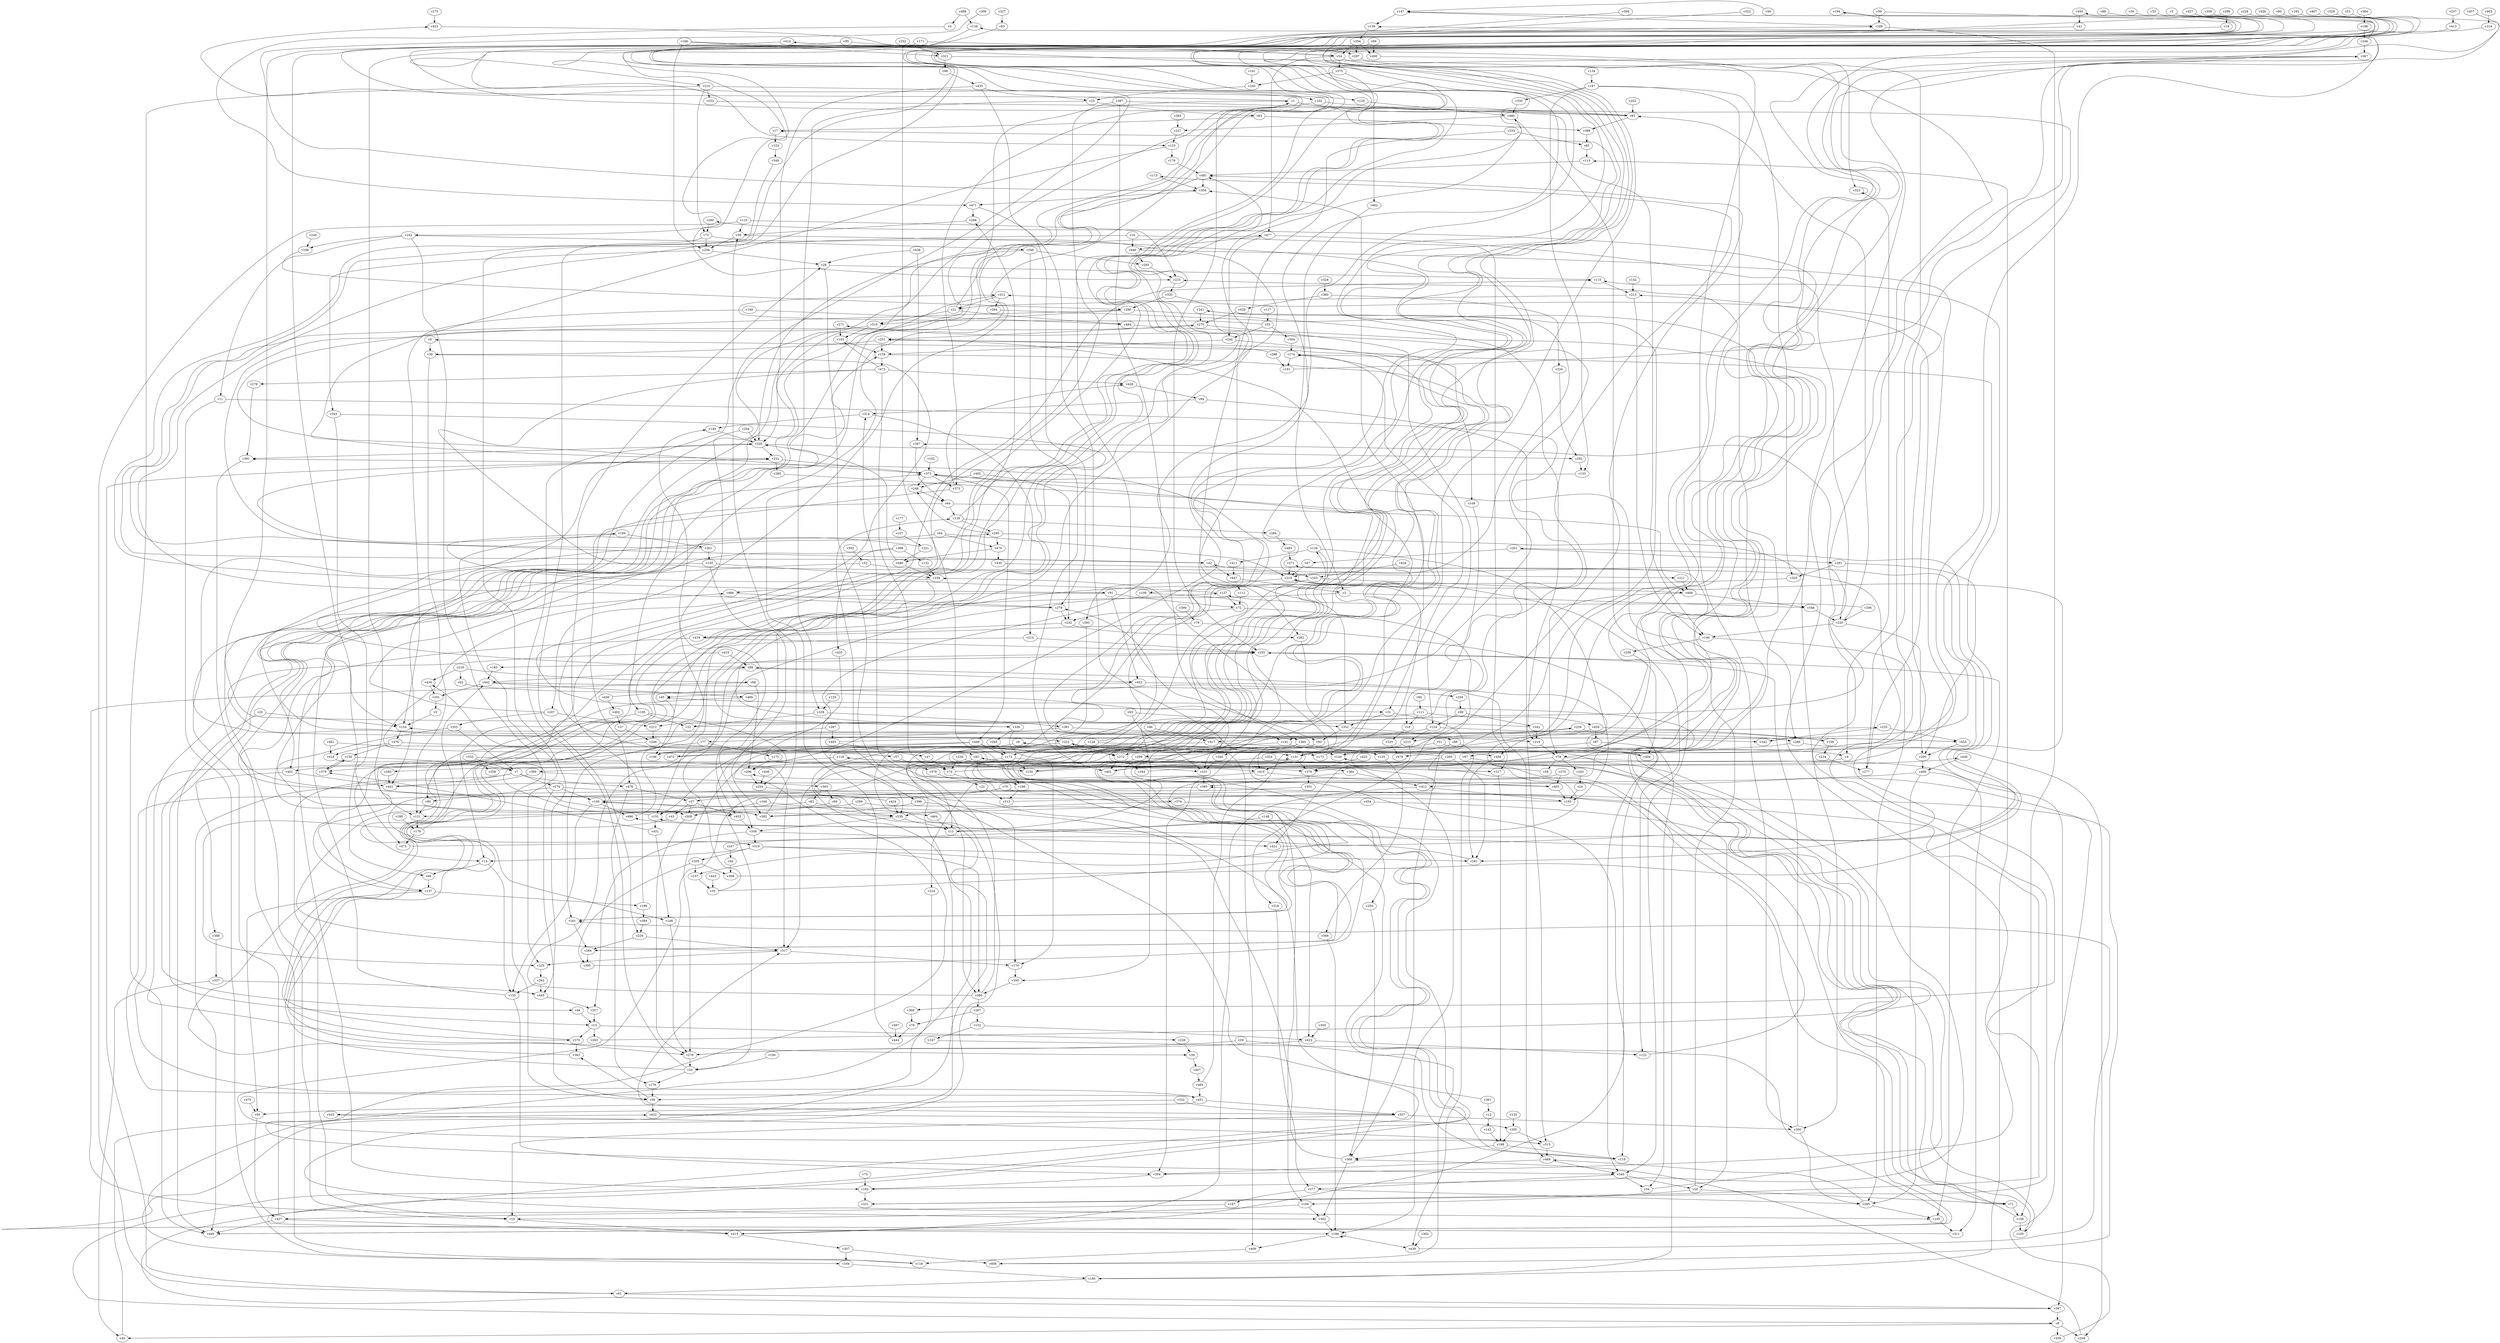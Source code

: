 // Benchmark game 722 - 490 vertices
// time_bound: 39
// targets: v208
digraph G {
    v0 [name="v0", player=0];
    v1 [name="v1", player=0];
    v2 [name="v2", player=0];
    v3 [name="v3", player=0];
    v4 [name="v4", player=0];
    v5 [name="v5", player=0];
    v6 [name="v6", player=1];
    v7 [name="v7", player=1];
    v8 [name="v8", player=1];
    v9 [name="v9", player=0];
    v10 [name="v10", player=0];
    v11 [name="v11", player=0];
    v12 [name="v12", player=0];
    v13 [name="v13", player=0];
    v14 [name="v14", player=0];
    v15 [name="v15", player=1];
    v16 [name="v16", player=0];
    v17 [name="v17", player=0];
    v18 [name="v18", player=1];
    v19 [name="v19", player=0];
    v20 [name="v20", player=0];
    v21 [name="v21", player=0];
    v22 [name="v22", player=0];
    v23 [name="v23", player=1];
    v24 [name="v24", player=0];
    v25 [name="v25", player=0];
    v26 [name="v26", player=0];
    v27 [name="v27", player=1];
    v28 [name="v28", player=1];
    v29 [name="v29", player=1];
    v30 [name="v30", player=0];
    v31 [name="v31", player=0];
    v32 [name="v32", player=0];
    v33 [name="v33", player=0];
    v34 [name="v34", player=1];
    v35 [name="v35", player=0];
    v36 [name="v36", player=0];
    v37 [name="v37", player=1];
    v38 [name="v38", player=0];
    v39 [name="v39", player=0];
    v40 [name="v40", player=0];
    v41 [name="v41", player=0];
    v42 [name="v42", player=0];
    v43 [name="v43", player=0];
    v44 [name="v44", player=0];
    v45 [name="v45", player=0];
    v46 [name="v46", player=1];
    v47 [name="v47", player=1];
    v48 [name="v48", player=1];
    v49 [name="v49", player=0];
    v50 [name="v50", player=0];
    v51 [name="v51", player=0];
    v52 [name="v52", player=1];
    v53 [name="v53", player=1];
    v54 [name="v54", player=1];
    v55 [name="v55", player=1];
    v56 [name="v56", player=1];
    v57 [name="v57", player=0];
    v58 [name="v58", player=1];
    v59 [name="v59", player=0];
    v60 [name="v60", player=0];
    v61 [name="v61", player=0];
    v62 [name="v62", player=0];
    v63 [name="v63", player=0];
    v64 [name="v64", player=0];
    v65 [name="v65", player=1];
    v66 [name="v66", player=1];
    v67 [name="v67", player=1];
    v68 [name="v68", player=1];
    v69 [name="v69", player=1];
    v70 [name="v70", player=0];
    v71 [name="v71", player=1];
    v72 [name="v72", player=0];
    v73 [name="v73", player=0];
    v74 [name="v74", player=1];
    v75 [name="v75", player=1];
    v76 [name="v76", player=1];
    v77 [name="v77", player=1];
    v78 [name="v78", player=0];
    v79 [name="v79", player=0];
    v80 [name="v80", player=1];
    v81 [name="v81", player=0];
    v82 [name="v82", player=1];
    v83 [name="v83", player=1];
    v84 [name="v84", player=1];
    v85 [name="v85", player=0];
    v86 [name="v86", player=1];
    v87 [name="v87", player=1];
    v88 [name="v88", player=0];
    v89 [name="v89", player=0];
    v90 [name="v90", player=1];
    v91 [name="v91", player=0];
    v92 [name="v92", player=1];
    v93 [name="v93", player=1];
    v94 [name="v94", player=1];
    v95 [name="v95", player=1];
    v96 [name="v96", player=1];
    v97 [name="v97", player=0];
    v98 [name="v98", player=1];
    v99 [name="v99", player=1];
    v100 [name="v100", player=1];
    v101 [name="v101", player=0];
    v102 [name="v102", player=0];
    v103 [name="v103", player=1];
    v104 [name="v104", player=1];
    v105 [name="v105", player=1];
    v106 [name="v106", player=1];
    v107 [name="v107", player=1];
    v108 [name="v108", player=0];
    v109 [name="v109", player=0];
    v110 [name="v110", player=1];
    v111 [name="v111", player=1];
    v112 [name="v112", player=1];
    v113 [name="v113", player=0];
    v114 [name="v114", player=1];
    v115 [name="v115", player=0];
    v116 [name="v116", player=0];
    v117 [name="v117", player=0];
    v118 [name="v118", player=1];
    v119 [name="v119", player=0];
    v120 [name="v120", player=0];
    v121 [name="v121", player=0];
    v122 [name="v122", player=0];
    v123 [name="v123", player=1];
    v124 [name="v124", player=0];
    v125 [name="v125", player=1];
    v126 [name="v126", player=1];
    v127 [name="v127", player=0];
    v128 [name="v128", player=0];
    v129 [name="v129", player=0];
    v130 [name="v130", player=1];
    v131 [name="v131", player=0];
    v132 [name="v132", player=1];
    v133 [name="v133", player=1];
    v134 [name="v134", player=0];
    v135 [name="v135", player=1];
    v136 [name="v136", player=1];
    v137 [name="v137", player=0];
    v138 [name="v138", player=1];
    v139 [name="v139", player=1];
    v140 [name="v140", player=1];
    v141 [name="v141", player=1];
    v142 [name="v142", player=0];
    v143 [name="v143", player=1];
    v144 [name="v144", player=0];
    v145 [name="v145", player=1];
    v146 [name="v146", player=1];
    v147 [name="v147", player=0];
    v148 [name="v148", player=0];
    v149 [name="v149", player=0];
    v150 [name="v150", player=0];
    v151 [name="v151", player=0];
    v152 [name="v152", player=1];
    v153 [name="v153", player=1];
    v154 [name="v154", player=0];
    v155 [name="v155", player=0];
    v156 [name="v156", player=0];
    v157 [name="v157", player=1];
    v158 [name="v158", player=1];
    v159 [name="v159", player=0];
    v160 [name="v160", player=0];
    v161 [name="v161", player=1];
    v162 [name="v162", player=0];
    v163 [name="v163", player=1];
    v164 [name="v164", player=1];
    v165 [name="v165", player=0];
    v166 [name="v166", player=1];
    v167 [name="v167", player=1];
    v168 [name="v168", player=1];
    v169 [name="v169", player=0];
    v170 [name="v170", player=1];
    v171 [name="v171", player=1];
    v172 [name="v172", player=1];
    v173 [name="v173", player=0];
    v174 [name="v174", player=0];
    v175 [name="v175", player=1];
    v176 [name="v176", player=1];
    v177 [name="v177", player=0];
    v178 [name="v178", player=1];
    v179 [name="v179", player=0];
    v180 [name="v180", player=0];
    v181 [name="v181", player=0];
    v182 [name="v182", player=0];
    v183 [name="v183", player=1];
    v184 [name="v184", player=0];
    v185 [name="v185", player=0];
    v186 [name="v186", player=1];
    v187 [name="v187", player=0];
    v188 [name="v188", player=0];
    v189 [name="v189", player=1];
    v190 [name="v190", player=1];
    v191 [name="v191", player=1];
    v192 [name="v192", player=0];
    v193 [name="v193", player=0];
    v194 [name="v194", player=0];
    v195 [name="v195", player=0];
    v196 [name="v196", player=1];
    v197 [name="v197", player=1];
    v198 [name="v198", player=0];
    v199 [name="v199", player=0];
    v200 [name="v200", player=1];
    v201 [name="v201", player=1];
    v202 [name="v202", player=0];
    v203 [name="v203", player=0];
    v204 [name="v204", player=1];
    v205 [name="v205", player=0];
    v206 [name="v206", player=0];
    v207 [name="v207", player=0];
    v208 [name="v208", player=0, target=1];
    v209 [name="v209", player=1];
    v210 [name="v210", player=1];
    v211 [name="v211", player=1];
    v212 [name="v212", player=0];
    v213 [name="v213", player=1];
    v214 [name="v214", player=1];
    v215 [name="v215", player=0];
    v216 [name="v216", player=0];
    v217 [name="v217", player=1];
    v218 [name="v218", player=0];
    v219 [name="v219", player=0];
    v220 [name="v220", player=1];
    v221 [name="v221", player=0];
    v222 [name="v222", player=1];
    v223 [name="v223", player=1];
    v224 [name="v224", player=0];
    v225 [name="v225", player=0];
    v226 [name="v226", player=0];
    v227 [name="v227", player=1];
    v228 [name="v228", player=0];
    v229 [name="v229", player=1];
    v230 [name="v230", player=1];
    v231 [name="v231", player=0];
    v232 [name="v232", player=1];
    v233 [name="v233", player=1];
    v234 [name="v234", player=0];
    v235 [name="v235", player=0];
    v236 [name="v236", player=1];
    v237 [name="v237", player=0];
    v238 [name="v238", player=0];
    v239 [name="v239", player=1];
    v240 [name="v240", player=0];
    v241 [name="v241", player=1];
    v242 [name="v242", player=1];
    v243 [name="v243", player=1];
    v244 [name="v244", player=1];
    v245 [name="v245", player=0];
    v246 [name="v246", player=0];
    v247 [name="v247", player=1];
    v248 [name="v248", player=1];
    v249 [name="v249", player=1];
    v250 [name="v250", player=0];
    v251 [name="v251", player=0];
    v252 [name="v252", player=0];
    v253 [name="v253", player=0];
    v254 [name="v254", player=1];
    v255 [name="v255", player=1];
    v256 [name="v256", player=0];
    v257 [name="v257", player=1];
    v258 [name="v258", player=0];
    v259 [name="v259", player=1];
    v260 [name="v260", player=0];
    v261 [name="v261", player=0];
    v262 [name="v262", player=0];
    v263 [name="v263", player=0];
    v264 [name="v264", player=0];
    v265 [name="v265", player=0];
    v266 [name="v266", player=0];
    v267 [name="v267", player=1];
    v268 [name="v268", player=0];
    v269 [name="v269", player=0];
    v270 [name="v270", player=1];
    v271 [name="v271", player=0];
    v272 [name="v272", player=0];
    v273 [name="v273", player=1];
    v274 [name="v274", player=1];
    v275 [name="v275", player=0];
    v276 [name="v276", player=0];
    v277 [name="v277", player=1];
    v278 [name="v278", player=1];
    v279 [name="v279", player=1];
    v280 [name="v280", player=1];
    v281 [name="v281", player=1];
    v282 [name="v282", player=1];
    v283 [name="v283", player=1];
    v284 [name="v284", player=1];
    v285 [name="v285", player=1];
    v286 [name="v286", player=1];
    v287 [name="v287", player=0];
    v288 [name="v288", player=0];
    v289 [name="v289", player=1];
    v290 [name="v290", player=0];
    v291 [name="v291", player=0];
    v292 [name="v292", player=0];
    v293 [name="v293", player=1];
    v294 [name="v294", player=0];
    v295 [name="v295", player=1];
    v296 [name="v296", player=0];
    v297 [name="v297", player=0];
    v298 [name="v298", player=0];
    v299 [name="v299", player=1];
    v300 [name="v300", player=1];
    v301 [name="v301", player=1];
    v302 [name="v302", player=0];
    v303 [name="v303", player=1];
    v304 [name="v304", player=0];
    v305 [name="v305", player=0];
    v306 [name="v306", player=0];
    v307 [name="v307", player=0];
    v308 [name="v308", player=0];
    v309 [name="v309", player=0];
    v310 [name="v310", player=0];
    v311 [name="v311", player=1];
    v312 [name="v312", player=1];
    v313 [name="v313", player=1];
    v314 [name="v314", player=1];
    v315 [name="v315", player=0];
    v316 [name="v316", player=1];
    v317 [name="v317", player=0];
    v318 [name="v318", player=0];
    v319 [name="v319", player=1];
    v320 [name="v320", player=0];
    v321 [name="v321", player=1];
    v322 [name="v322", player=1];
    v323 [name="v323", player=0];
    v324 [name="v324", player=1];
    v325 [name="v325", player=0];
    v326 [name="v326", player=0];
    v327 [name="v327", player=0];
    v328 [name="v328", player=0];
    v329 [name="v329", player=1];
    v330 [name="v330", player=0];
    v331 [name="v331", player=1];
    v332 [name="v332", player=1];
    v333 [name="v333", player=0];
    v334 [name="v334", player=1];
    v335 [name="v335", player=1];
    v336 [name="v336", player=0];
    v337 [name="v337", player=0];
    v338 [name="v338", player=1];
    v339 [name="v339", player=0];
    v340 [name="v340", player=0];
    v341 [name="v341", player=0];
    v342 [name="v342", player=1];
    v343 [name="v343", player=1];
    v344 [name="v344", player=1];
    v345 [name="v345", player=1];
    v346 [name="v346", player=0];
    v347 [name="v347", player=0];
    v348 [name="v348", player=1];
    v349 [name="v349", player=1];
    v350 [name="v350", player=0];
    v351 [name="v351", player=1];
    v352 [name="v352", player=0];
    v353 [name="v353", player=0];
    v354 [name="v354", player=0];
    v355 [name="v355", player=1];
    v356 [name="v356", player=1];
    v357 [name="v357", player=1];
    v358 [name="v358", player=1];
    v359 [name="v359", player=1];
    v360 [name="v360", player=0];
    v361 [name="v361", player=0];
    v362 [name="v362", player=0];
    v363 [name="v363", player=0];
    v364 [name="v364", player=0];
    v365 [name="v365", player=0];
    v366 [name="v366", player=0];
    v367 [name="v367", player=1];
    v368 [name="v368", player=0];
    v369 [name="v369", player=0];
    v370 [name="v370", player=0];
    v371 [name="v371", player=0];
    v372 [name="v372", player=0];
    v373 [name="v373", player=0];
    v374 [name="v374", player=1];
    v375 [name="v375", player=1];
    v376 [name="v376", player=0];
    v377 [name="v377", player=0];
    v378 [name="v378", player=1];
    v379 [name="v379", player=0];
    v380 [name="v380", player=0];
    v381 [name="v381", player=1];
    v382 [name="v382", player=0];
    v383 [name="v383", player=1];
    v384 [name="v384", player=0];
    v385 [name="v385", player=0];
    v386 [name="v386", player=1];
    v387 [name="v387", player=1];
    v388 [name="v388", player=1];
    v389 [name="v389", player=0];
    v390 [name="v390", player=0];
    v391 [name="v391", player=0];
    v392 [name="v392", player=1];
    v393 [name="v393", player=0];
    v394 [name="v394", player=1];
    v395 [name="v395", player=0];
    v396 [name="v396", player=1];
    v397 [name="v397", player=0];
    v398 [name="v398", player=0];
    v399 [name="v399", player=0];
    v400 [name="v400", player=1];
    v401 [name="v401", player=0];
    v402 [name="v402", player=0];
    v403 [name="v403", player=0];
    v404 [name="v404", player=1];
    v405 [name="v405", player=0];
    v406 [name="v406", player=0];
    v407 [name="v407", player=0];
    v408 [name="v408", player=1];
    v409 [name="v409", player=1];
    v410 [name="v410", player=0];
    v411 [name="v411", player=0];
    v412 [name="v412", player=0];
    v413 [name="v413", player=1];
    v414 [name="v414", player=1];
    v415 [name="v415", player=1];
    v416 [name="v416", player=0];
    v417 [name="v417", player=1];
    v418 [name="v418", player=0];
    v419 [name="v419", player=0];
    v420 [name="v420", player=1];
    v421 [name="v421", player=0];
    v422 [name="v422", player=1];
    v423 [name="v423", player=1];
    v424 [name="v424", player=1];
    v425 [name="v425", player=1];
    v426 [name="v426", player=1];
    v427 [name="v427", player=1];
    v428 [name="v428", player=0];
    v429 [name="v429", player=1];
    v430 [name="v430", player=0];
    v431 [name="v431", player=0];
    v432 [name="v432", player=0];
    v433 [name="v433", player=0];
    v434 [name="v434", player=1];
    v435 [name="v435", player=1];
    v436 [name="v436", player=1];
    v437 [name="v437", player=0];
    v438 [name="v438", player=1];
    v439 [name="v439", player=0];
    v440 [name="v440", player=0];
    v441 [name="v441", player=0];
    v442 [name="v442", player=0];
    v443 [name="v443", player=0];
    v444 [name="v444", player=1];
    v445 [name="v445", player=1];
    v446 [name="v446", player=1];
    v447 [name="v447", player=0];
    v448 [name="v448", player=1];
    v449 [name="v449", player=0];
    v450 [name="v450", player=1];
    v451 [name="v451", player=1];
    v452 [name="v452", player=1];
    v453 [name="v453", player=1];
    v454 [name="v454", player=0];
    v455 [name="v455", player=1];
    v456 [name="v456", player=1];
    v457 [name="v457", player=0];
    v458 [name="v458", player=1];
    v459 [name="v459", player=1];
    v460 [name="v460", player=1];
    v461 [name="v461", player=0];
    v462 [name="v462", player=0];
    v463 [name="v463", player=0];
    v464 [name="v464", player=0];
    v465 [name="v465", player=0];
    v466 [name="v466", player=1];
    v467 [name="v467", player=1];
    v468 [name="v468", player=0];
    v469 [name="v469", player=0];
    v470 [name="v470", player=0];
    v471 [name="v471", player=0];
    v472 [name="v472", player=1];
    v473 [name="v473", player=1];
    v474 [name="v474", player=0];
    v475 [name="v475", player=1];
    v476 [name="v476", player=0];
    v477 [name="v477", player=1];
    v478 [name="v478", player=1];
    v479 [name="v479", player=1];
    v480 [name="v480", player=0];
    v481 [name="v481", player=1];
    v482 [name="v482", player=0];
    v483 [name="v483", player=1];
    v484 [name="v484", player=0];
    v485 [name="v485", player=1];
    v486 [name="v486", player=1];
    v487 [name="v487", player=0];
    v488 [name="v488", player=1];
    v489 [name="v489", player=0];

    v0 -> v471 [constraint="t >= 4"];
    v1 -> v423 [constraint="t < 12"];
    v2 -> v358;
    v3 -> v92 [constraint="t mod 4 == 3"];
    v4 -> v14 [constraint="t < 12"];
    v5 -> v154;
    v6 -> v36;
    v7 -> v10;
    v8 -> v208;
    v9 -> v173;
    v10 -> v415;
    v11 -> v212 [constraint="t >= 3"];
    v12 -> v143;
    v13 -> v131 [constraint="t mod 5 == 4"];
    v14 -> v155;
    v15 -> v238;
    v16 -> v217;
    v17 -> v153;
    v18 -> v325;
    v19 -> v216 [constraint="t mod 2 == 0"];
    v20 -> v154;
    v21 -> v1;
    v22 -> v313;
    v23 -> v63;
    v24 -> v193;
    v25 -> v226 [constraint="t mod 3 == 1"];
    v26 -> v372;
    v27 -> v43;
    v28 -> v115;
    v29 -> v408;
    v30 -> v222 [constraint="t mod 3 == 0"];
    v31 -> v369;
    v32 -> v450 [constraint="t < 8"];
    v33 -> v374 [constraint="t mod 2 == 0"];
    v34 -> v118 [constraint="t < 9"];
    v35 -> v174 [constraint="t >= 3"];
    v36 -> v31 [constraint="t >= 5"];
    v37 -> v249;
    v38 -> v302 [constraint="t mod 3 == 0"];
    v39 -> v407;
    v40 -> v432;
    v41 -> v242 [constraint="t mod 3 == 2"];
    v42 -> v447;
    v43 -> v225 [constraint="t < 13"];
    v44 -> v389;
    v45 -> v106;
    v46 -> v15;
    v47 -> v74;
    v48 -> v137;
    v49 -> v147 [constraint="t >= 2"];
    v50 -> v437;
    v51 -> v299;
    v52 -> v163;
    v53 -> v387 [constraint="t mod 4 == 1"];
    v54 -> v375;
    v55 -> v312 [constraint="t mod 3 == 2"];
    v56 -> v363 [constraint="t >= 2"];
    v57 -> v378;
    v58 -> v126 [constraint="t mod 4 == 1"];
    v59 -> v137 [constraint="t >= 4"];
    v60 -> v111;
    v61 -> v231;
    v62 -> v157 [constraint="t >= 1"];
    v63 -> v17;
    v64 -> v139;
    v65 -> v101;
    v66 -> v131;
    v67 -> v219;
    v68 -> v105 [constraint="t < 14"];
    v69 -> v8 [constraint="t mod 2 == 0"];
    v70 -> v451 [constraint="t mod 5 == 3"];
    v71 -> v156;
    v72 -> v232;
    v73 -> v229;
    v74 -> v222 [constraint="t >= 1"];
    v75 -> v182;
    v76 -> v444;
    v77 -> v175;
    v78 -> v451 [constraint="t mod 3 == 1"];
    v79 -> v416;
    v80 -> v364 [constraint="t >= 4"];
    v81 -> v386;
    v82 -> v464;
    v83 -> v204;
    v84 -> v474;
    v85 -> v114;
    v86 -> v417;
    v87 -> v97;
    v88 -> v442;
    v89 -> v39 [constraint="t >= 5"];
    v90 -> v121;
    v91 -> v452;
    v92 -> v410;
    v93 -> v102 [constraint="t mod 3 == 0"];
    v94 -> v314;
    v95 -> v297;
    v96 -> v435;
    v97 -> v182 [constraint="t >= 2"];
    v98 -> v341;
    v99 -> v276 [constraint="t mod 4 == 2"];
    v100 -> v382;
    v101 -> v385;
    v102 -> v81;
    v103 -> v159;
    v104 -> v10;
    v105 -> v311;
    v106 -> v290 [constraint="t >= 1"];
    v107 -> v221;
    v108 -> v403 [constraint="t mod 4 == 0"];
    v109 -> v18;
    v110 -> v61;
    v111 -> v350;
    v112 -> v72;
    v113 -> v356;
    v114 -> v481;
    v115 -> v213;
    v116 -> v440 [constraint="t < 8"];
    v117 -> v55;
    v118 -> v399;
    v119 -> v251 [constraint="t >= 5"];
    v120 -> v305;
    v121 -> v179;
    v122 -> v223 [constraint="t mod 2 == 1"];
    v123 -> v372 [constraint="t >= 3"];
    v124 -> v417;
    v125 -> v338;
    v126 -> v161 [constraint="t < 13"];
    v127 -> v184 [constraint="t < 14"];
    v128 -> v141 [constraint="t mod 2 == 1"];
    v129 -> v460;
    v130 -> v154 [constraint="t >= 2"];
    v131 -> v434 [constraint="t < 15"];
    v132 -> v236;
    v133 -> v15 [constraint="t < 7"];
    v134 -> v197;
    v135 -> v366;
    v136 -> v354;
    v137 -> v50;
    v138 -> v81 [constraint="t >= 4"];
    v139 -> v295;
    v140 -> v265;
    v141 -> v458;
    v142 -> v213;
    v143 -> v188;
    v144 -> v367 [constraint="t mod 4 == 1"];
    v145 -> v402;
    v146 -> v422;
    v147 -> v189;
    v148 -> v276;
    v149 -> v326;
    v150 -> v379;
    v151 -> v460 [constraint="t < 8"];
    v152 -> v422;
    v153 -> v349;
    v154 -> v476;
    v155 -> v466;
    v156 -> v92 [constraint="t mod 4 == 2"];
    v157 -> v35;
    v158 -> v234;
    v159 -> v119 [constraint="t mod 5 == 4"];
    v160 -> v239;
    v161 -> v6 [constraint="t < 10"];
    v162 -> v372;
    v163 -> v469;
    v164 -> v185;
    v165 -> v9 [constraint="t >= 3"];
    v166 -> v455 [constraint="t mod 2 == 0"];
    v167 -> v449 [constraint="t >= 4"];
    v168 -> v286 [constraint="t mod 3 == 2"];
    v169 -> v154;
    v170 -> v350;
    v171 -> v121;
    v172 -> v296;
    v173 -> v356;
    v174 -> v31;
    v175 -> v296;
    v176 -> v481;
    v177 -> v107;
    v178 -> v56;
    v179 -> v442;
    v180 -> v179;
    v181 -> v136 [constraint="t mod 3 == 1"];
    v182 -> v331;
    v183 -> v442;
    v184 -> v261;
    v185 -> v61;
    v186 -> v246;
    v187 -> v437;
    v188 -> v119;
    v189 -> v156;
    v190 -> v25;
    v191 -> v245;
    v192 -> v345 [constraint="t >= 4"];
    v193 -> v372 [constraint="t < 15"];
    v194 -> v223 [constraint="t < 12"];
    v195 -> v254;
    v196 -> v313;
    v197 -> v320;
    v198 -> v394;
    v199 -> v439;
    v200 -> v406;
    v201 -> v67;
    v202 -> v81;
    v203 -> v315 [constraint="t mod 5 == 3"];
    v204 -> v182;
    v205 -> v157;
    v206 -> v127 [constraint="t mod 5 == 1"];
    v207 -> v1 [constraint="t < 7"];
    v208 -> v369 [constraint="t < 9"];
    v209 -> v404;
    v210 -> v129;
    v211 -> v469;
    v212 -> v249;
    v213 -> v21;
    v214 -> v255;
    v215 -> v421;
    v216 -> v78;
    v217 -> v235 [constraint="t >= 5"];
    v218 -> v434;
    v219 -> v122;
    v220 -> v140;
    v221 -> v231 [constraint="t >= 3"];
    v222 -> v131;
    v223 -> v335;
    v224 -> v56;
    v225 -> v262;
    v226 -> v215;
    v227 -> v123;
    v228 -> v370 [constraint="t < 15"];
    v229 -> v266;
    v230 -> v74;
    v231 -> v372;
    v232 -> v282;
    v233 -> v85;
    v234 -> v277;
    v235 -> v455;
    v236 -> v466;
    v237 -> v413;
    v238 -> v39;
    v239 -> v358;
    v240 -> v168;
    v241 -> v219 [constraint="t >= 1"];
    v242 -> v11;
    v243 -> v24;
    v244 -> v159;
    v245 -> v23;
    v246 -> v194 [constraint="t mod 2 == 1"];
    v247 -> v201 [constraint="t < 12"];
    v248 -> v64;
    v249 -> v57;
    v250 -> v369;
    v251 -> v36;
    v252 -> v321;
    v253 -> v281 [constraint="t >= 5"];
    v254 -> v331 [constraint="t < 12"];
    v255 -> v105;
    v256 -> v28;
    v257 -> v15;
    v258 -> v312 [constraint="t >= 3"];
    v259 -> v98;
    v260 -> v115 [constraint="t >= 2"];
    v261 -> v275 [constraint="t < 8"];
    v262 -> v445;
    v263 -> v151 [constraint="t >= 1"];
    v264 -> v485;
    v265 -> v468;
    v266 -> v395;
    v267 -> v76;
    v268 -> v38;
    v269 -> v121;
    v270 -> v266 [constraint="t < 9"];
    v271 -> v103;
    v272 -> v401;
    v273 -> v423;
    v274 -> v56;
    v275 -> v251;
    v276 -> v25;
    v277 -> v213;
    v278 -> v391;
    v279 -> v189 [constraint="t >= 5"];
    v280 -> v403 [constraint="t < 6"];
    v281 -> v486 [constraint="t >= 2"];
    v282 -> v131;
    v283 -> v441;
    v284 -> v106 [constraint="t < 11"];
    v285 -> v172;
    v286 -> v42 [constraint="t mod 4 == 3"];
    v287 -> v25;
    v288 -> v251 [constraint="t < 9"];
    v289 -> v78;
    v290 -> v73;
    v291 -> v320;
    v292 -> v133;
    v293 -> v223;
    v294 -> v326;
    v295 -> v474;
    v296 -> v254;
    v297 -> v204 [constraint="t >= 3"];
    v298 -> v42 [constraint="t >= 4"];
    v299 -> v376;
    v300 -> v255;
    v301 -> v319 [constraint="t < 14"];
    v302 -> v199;
    v303 -> v99;
    v304 -> v174;
    v305 -> v315;
    v306 -> v356 [constraint="t mod 2 == 0"];
    v307 -> v408;
    v308 -> v210 [constraint="t >= 2"];
    v309 -> v276;
    v310 -> v231 [constraint="t >= 3"];
    v311 -> v391 [constraint="t >= 4"];
    v312 -> v46 [constraint="t >= 5"];
    v313 -> v481 [constraint="t < 15"];
    v314 -> v214;
    v315 -> v468;
    v316 -> v71 [constraint="t < 10"];
    v317 -> v225;
    v318 -> v377;
    v319 -> v14;
    v320 -> v148 [constraint="t >= 4"];
    v321 -> v277;
    v322 -> v123 [constraint="t mod 2 == 0"];
    v323 -> v4;
    v324 -> v199;
    v325 -> v479;
    v326 -> v391;
    v327 -> v93;
    v328 -> v380;
    v329 -> v266 [constraint="t < 14"];
    v330 -> v460;
    v331 -> v347 [constraint="t < 6"];
    v332 -> v357;
    v333 -> v7;
    v334 -> v292;
    v335 -> v336 [constraint="t >= 2"];
    v336 -> v170;
    v337 -> v40;
    v338 -> v32;
    v339 -> v296 [constraint="t >= 2"];
    v340 -> v101;
    v341 -> v477 [constraint="t < 8"];
    v342 -> v174 [constraint="t mod 2 == 1"];
    v343 -> v379 [constraint="t < 5"];
    v344 -> v414 [constraint="t mod 5 == 1"];
    v345 -> v377;
    v346 -> v220;
    v347 -> v64;
    v348 -> v293;
    v349 -> v91 [constraint="t < 15"];
    v350 -> v360;
    v351 -> v5;
    v352 -> v83;
    v353 -> v453 [constraint="t >= 5"];
    v354 -> v400;
    v355 -> v422;
    v356 -> v471;
    v357 -> v317 [constraint="t mod 3 == 1"];
    v358 -> v257;
    v359 -> v402 [constraint="t < 7"];
    v360 -> v127 [constraint="t < 8"];
    v361 -> v279 [constraint="t mod 3 == 0"];
    v362 -> v439;
    v363 -> v367 [constraint="t >= 3"];
    v364 -> v412;
    v365 -> v340;
    v366 -> v199;
    v367 -> v283 [constraint="t < 6"];
    v368 -> v76;
    v369 -> v100 [constraint="t >= 5"];
    v370 -> v481 [constraint="t mod 3 == 0"];
    v371 -> v219;
    v372 -> v448;
    v373 -> v88 [constraint="t < 9"];
    v374 -> v250;
    v375 -> v245;
    v376 -> v301;
    v377 -> v187;
    v378 -> v22;
    v379 -> v150;
    v380 -> v429;
    v381 -> v77;
    v382 -> v38;
    v383 -> v227;
    v384 -> v186;
    v385 -> v315 [constraint="t >= 5"];
    v386 -> v85;
    v387 -> v8;
    v388 -> v337;
    v389 -> v115 [constraint="t mod 3 == 0"];
    v390 -> v79;
    v391 -> v116;
    v392 -> v52;
    v393 -> v272;
    v394 -> v229;
    v395 -> v147 [constraint="t mod 3 == 2"];
    v396 -> v170;
    v397 -> v81;
    v398 -> v154 [constraint="t mod 3 == 0"];
    v399 -> v303;
    v400 -> v323;
    v401 -> v371 [constraint="t >= 1"];
    v402 -> v388;
    v403 -> v193;
    v404 -> v88 [constraint="t mod 3 == 0"];
    v405 -> v113 [constraint="t mod 3 == 1"];
    v406 -> v412;
    v407 -> v483;
    v408 -> v385 [constraint="t >= 4"];
    v409 -> v116;
    v410 -> v224;
    v411 -> v447;
    v412 -> v193;
    v413 -> v141 [constraint="t >= 5"];
    v414 -> v10;
    v415 -> v219 [constraint="t mod 3 == 1"];
    v416 -> v255;
    v417 -> v276;
    v418 -> v309 [constraint="t >= 1"];
    v419 -> v289 [constraint="t mod 3 == 1"];
    v420 -> v163;
    v421 -> v42 [constraint="t mod 2 == 0"];
    v422 -> v276;
    v423 -> v54 [constraint="t < 14"];
    v424 -> v159 [constraint="t < 10"];
    v425 -> v376;
    v426 -> v336 [constraint="t mod 3 == 1"];
    v427 -> v317 [constraint="t >= 5"];
    v428 -> v94;
    v429 -> v275;
    v430 -> v368 [constraint="t < 14"];
    v431 -> v379 [constraint="t mod 2 == 1"];
    v432 -> v305;
    v433 -> v396;
    v434 -> v351;
    v435 -> v279;
    v436 -> v254;
    v437 -> v415;
    v438 -> v347;
    v439 -> v161 [constraint="t >= 1"];
    v440 -> v406;
    v441 -> v45 [constraint="t mod 4 == 2"];
    v442 -> v259;
    v443 -> v35;
    v444 -> v372;
    v445 -> v257;
    v446 -> v479 [constraint="t < 5"];
    v447 -> v2;
    v448 -> v106;
    v449 -> v144 [constraint="t < 15"];
    v450 -> v41;
    v451 -> v357;
    v452 -> v45;
    v453 -> v358;
    v454 -> v382;
    v455 -> v17 [constraint="t mod 3 == 1"];
    v456 -> v271 [constraint="t mod 2 == 0"];
    v457 -> v165 [constraint="t mod 3 == 0"];
    v458 -> v281;
    v459 -> v87;
    v460 -> v345;
    v461 -> v199 [constraint="t mod 5 == 1"];
    v462 -> v2;
    v463 -> v316;
    v464 -> v13;
    v465 -> v248;
    v466 -> v279;
    v467 -> v100 [constraint="t < 14"];
    v468 -> v204;
    v469 -> v346;
    v470 -> v50;
    v471 -> v268;
    v472 -> v219 [constraint="t >= 2"];
    v473 -> v211 [constraint="t < 5"];
    v474 -> v480;
    v475 -> v241 [constraint="t mod 5 == 0"];
    v476 -> v173;
    v477 -> v446;
    v478 -> v178;
    v479 -> v138 [constraint="t >= 5"];
    v480 -> v326;
    v481 -> v239 [constraint="t < 15"];
    v482 -> v37;
    v483 -> v236;
    v484 -> v71 [constraint="t < 6"];
    v485 -> v371;
    v486 -> v149;
    v487 -> v444;
    v488 -> v138;
    v489 -> v137 [constraint="t < 12"];
    v15 -> v263;
    v357 -> v300;
    v199 -> v409;
    v287 -> v405;
    v161 -> v266;
    v465 -> v232;
    v295 -> v300;
    v312 -> v21;
    v100 -> v486;
    v291 -> v200;
    v54 -> v300;
    v456 -> v482;
    v21 -> v484;
    v397 -> v365;
    v448 -> v135;
    v38 -> v256;
    v230 -> v130;
    v375 -> v462;
    v447 -> v112;
    v61 -> v387;
    v373 -> v428;
    v360 -> v267;
    v219 -> v393;
    v272 -> v344;
    v231 -> v280;
    v473 -> v74;
    v25 -> v326;
    v303 -> v82;
    v7 -> v274;
    v459 -> v458;
    v459 -> v158;
    v476 -> v418;
    v260 -> v281;
    v410 -> v403;
    v14 -> v48;
    v431 -> v148;
    v155 -> v204;
    v476 -> v150;
    v64 -> v478;
    v275 -> v124;
    v265 -> v105;
    v336 -> v285;
    v131 -> v410;
    v159 -> v473;
    v365 -> v410;
    v163 -> v108;
    v274 -> v90;
    v414 -> v54;
    v55 -> v244;
    v468 -> v345;
    v377 -> v265;
    v9 -> v151;
    v166 -> v256;
    v27 -> v453;
    v286 -> v310;
    v274 -> v100;
    v145 -> v236;
    v369 -> v302;
    v338 -> v381;
    v249 -> v90;
    v314 -> v149;
    v274 -> v360;
    v333 -> v258;
    v31 -> v352;
    v174 -> v181;
    v7 -> v478;
    v406 -> v265;
    v398 -> v433;
    v110 -> v38;
    v128 -> v144;
    v402 -> v441;
    v221 -> v480;
    v69 -> v400;
    v260 -> v376;
    v111 -> v459;
    v324 -> v401;
    v184 -> v225;
    v150 -> v7;
    v72 -> v318;
    v242 -> v56;
    v215 -> v144;
    v51 -> v119;
    v247 -> v44;
    v348 -> v401;
    v374 -> v239;
    v419 -> v88;
    v15 -> v370;
    v251 -> v131;
    v488 -> v0;
    v312 -> v284;
    v241 -> v275;
    v246 -> v367;
    v305 -> v188;
    v74 -> v196;
    v63 -> v386;
    v188 -> v369;
    v207 -> v212;
    v269 -> v104;
    v442 -> v351;
    v151 -> v431;
    v218 -> v62;
    v128 -> v172;
    v337 -> v445;
    v477 -> v220;
    v147 -> v136;
    v405 -> v47;
    v435 -> v326;
    v372 -> v248;
    v364 -> v385;
    v78 -> v243;
    v437 -> v295;
    v124 -> v215;
    v141 -> v272;
    v480 -> v236;
    v295 -> v248;
    v73 -> v256;
    v25 -> v178;
    v102 -> v373;
    v28 -> v13;
    v358 -> v319;
    v262 -> v155;
    v256 -> v343;
    v222 -> v272;
    v139 -> v268;
    v317 -> v170;
    v483 -> v451;
    v397 -> v83;
    v294 -> v453;
    v358 -> v421;
    v65 -> v352;
    v437 -> v449;
    v365 -> v404;
    v289 -> v208;
    v345 -> v26;
    v11 -> v164;
    v79 -> v345;
    v321 -> v96;
    v156 -> v165;
    v197 -> v330;
    v73 -> v352;
    v332 -> v50;
    v417 -> v4;
    v446 -> v293;
    v201 -> v291;
    v123 -> v176;
    v424 -> v239;
    v217 -> v188;
    v357 -> v10;
    v152 -> v167;
    v91 -> v72;
    v77 -> v161;
    v198 -> v28;
    v98 -> v124;
    v255 -> v183;
    v126 -> v193;
    v210 -> v73;
    v442 -> v489;
    v310 -> v103;
    v396 -> v382;
    v16 -> v445;
    v415 -> v307;
    v461 -> v418;
    v166 -> v321;
    v455 -> v200;
    v474 -> v430;
    v56 -> v432;
    v319 -> v205;
    v406 -> v311;
    v1 -> v81;
    v422 -> v122;
    v52 -> v441;
    v195 -> v14;
    v205 -> v389;
    v286 -> v216;
    v84 -> v195;
    v210 -> v253;
    v213 -> v140;
    v205 -> v395;
    v478 -> v27;
    v353 -> v7;
    v8 -> v339;
    v380 -> v334;
    v2 -> v346;
    v66 -> v439;
    v299 -> v130;
    v70 -> v185;
    v473 -> v428;
    v20 -> v449;
    v239 -> v13;
    v341 -> v216;
    v160 -> v309;
    v145 -> v382;
    v412 -> v415;
    v94 -> v315;
    v171 -> v54;
    v207 -> v353;
    v1 -> v140;
    v326 -> v292;
    v267 -> v152;
    v124 -> v158;
    v323 -> v323;
    v333 -> v317;
    v92 -> v317;
    v372 -> v373;
    v210 -> v449;
    v29 -> v276;
    v326 -> v231;
    v343 -> v475;
    v477 -> v244;
    v229 -> v317;
    v251 -> v159;
    v235 -> v342;
    v473 -> v103;
    v244 -> v109;
    v54 -> v477;
    v59 -> v189;
    v23 -> v338;
    v252 -> v196;
    v300 -> v265;
    v242 -> v168;
    v298 -> v19;
    v335 -> v286;
    v319 -> v281;
    v469 -> v78;
    v435 -> v23;
    v399 -> v449;
    v481 -> v356;
    v451 -> v203;
    v146 -> v13;
    v110 -> v223;
    v348 -> v326;
    v7 -> v441;
    v242 -> v348;
    v140 -> v209;
    v8 -> v40;
    v55 -> v304;
    v87 -> v34;
    v104 -> v302;
    v16 -> v446;
    v361 -> v12;
    v84 -> v219;
    v36 -> v121;
    v448 -> v172;
    v172 -> v101;
    v78 -> v387;
    v27 -> v309;
    v118 -> v217;
    v137 -> v198;
    v473 -> v278;
    v220 -> v200;
    v68 -> v296;
    v88 -> v452;
    v100 -> v155;
    v35 -> v255;
    v460 -> v227;
    v131 -> v376;
    v197 -> v289;
    v139 -> v264;
    v78 -> v58;
    v448 -> v472;
    v279 -> v232;
    v169 -> v484;
    v195 -> v32;
    v432 -> v139;
    v185 -> v114;
    v360 -> v314;
    v454 -> v26;
    v270 -> v403;
    v91 -> v207;
    v438 -> v28;
    v95 -> v48;
    v352 -> v66;
    v218 -> v68;
    v226 -> v342;
    v214 -> v151;
    v354 -> v297;
    v416 -> v182;
    v82 -> v151;
    v197 -> v133;
    v261 -> v145;
    v206 -> v220;
    v199 -> v199;
    v21 -> v310;
    v64 -> v469;
    v220 -> v81;
    v319 -> v360;
    v232 -> v416;
    v452 -> v468;
    v70 -> v27;
    v381 -> v365;
    v288 -> v181;
    v354 -> v54;
    v179 -> v475;
    v172 -> v130;
    v398 -> v132;
    v370 -> v363;
    v222 -> v239;
    v111 -> v18;
    v126 -> v411;
    v307 -> v164;
    v26 -> v104;
    v233 -> v282;
    v26 -> v71;
    v345 -> v34;
    v471 -> v101;
    v127 -> v72;
    v448 -> v409;
    v1 -> v255;
}
